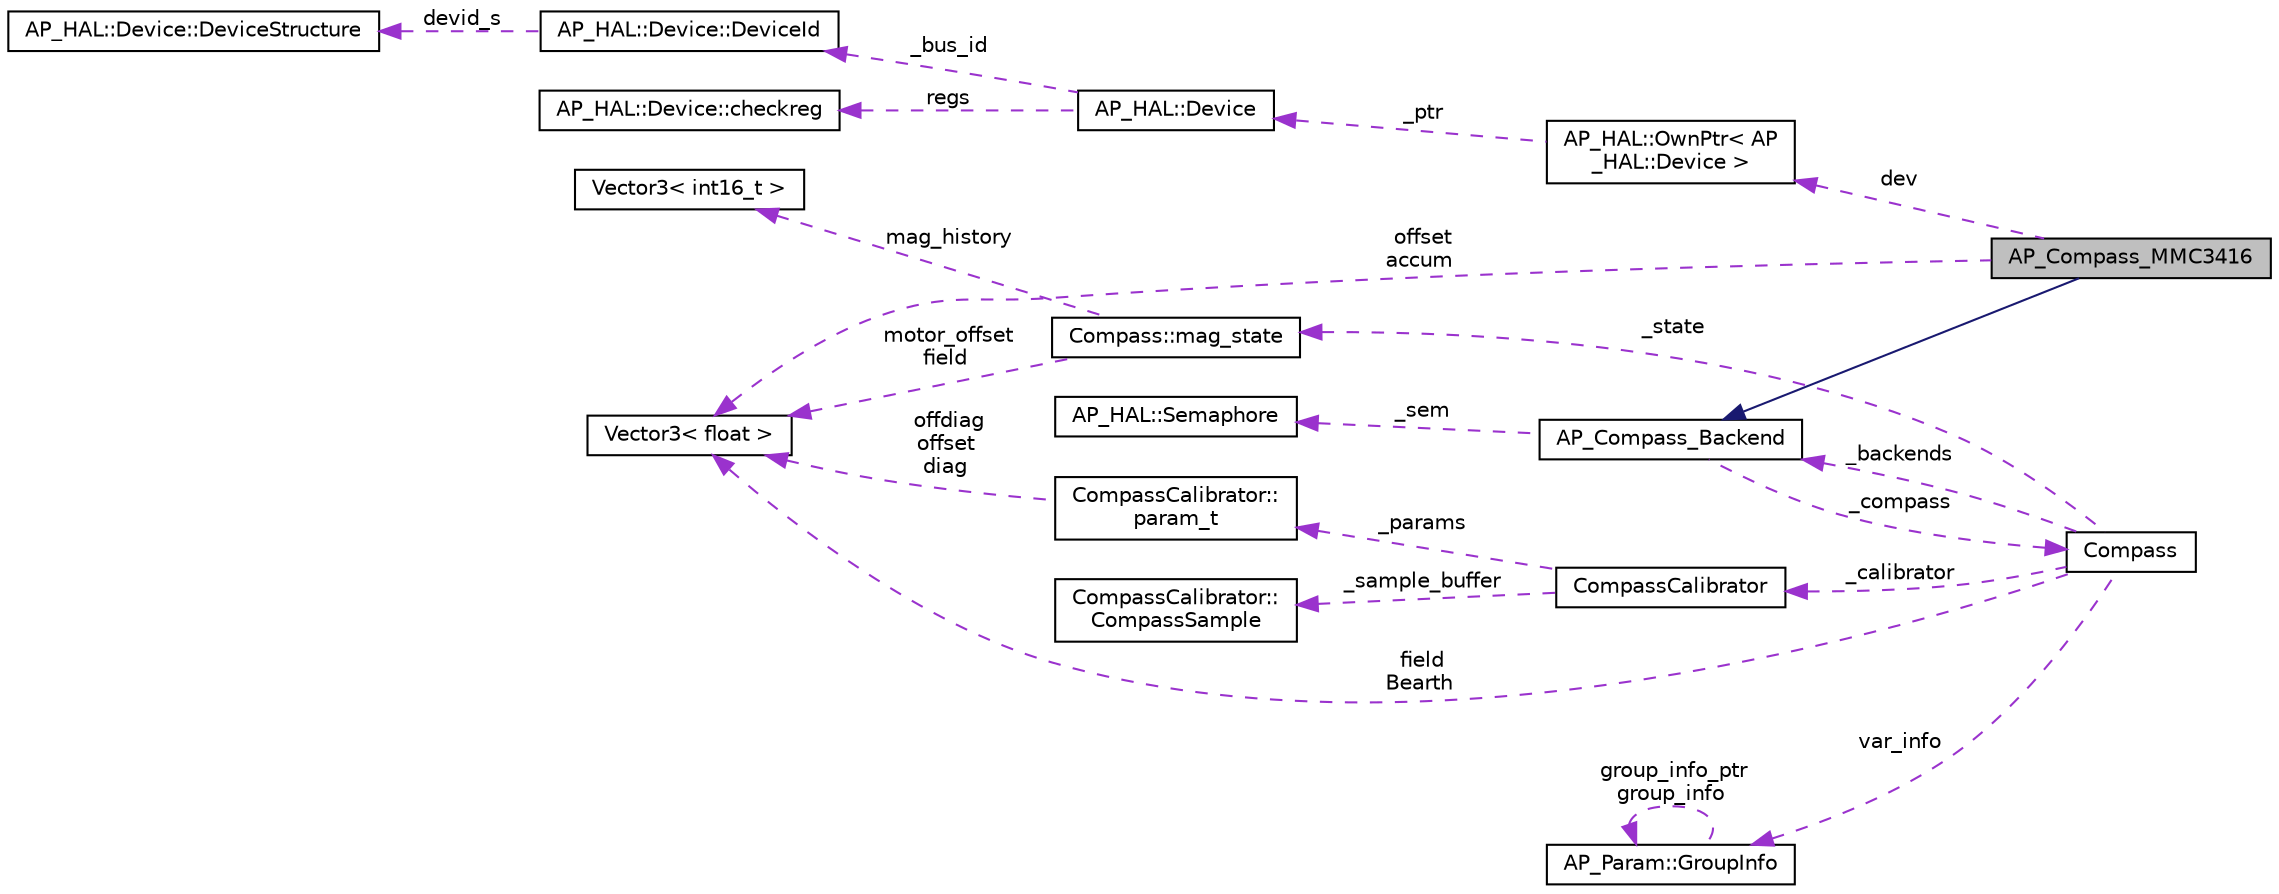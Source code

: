 digraph "AP_Compass_MMC3416"
{
 // INTERACTIVE_SVG=YES
  edge [fontname="Helvetica",fontsize="10",labelfontname="Helvetica",labelfontsize="10"];
  node [fontname="Helvetica",fontsize="10",shape=record];
  rankdir="LR";
  Node1 [label="AP_Compass_MMC3416",height=0.2,width=0.4,color="black", fillcolor="grey75", style="filled", fontcolor="black"];
  Node2 -> Node1 [dir="back",color="midnightblue",fontsize="10",style="solid",fontname="Helvetica"];
  Node2 [label="AP_Compass_Backend",height=0.2,width=0.4,color="black", fillcolor="white", style="filled",URL="$classAP__Compass__Backend.html"];
  Node3 -> Node2 [dir="back",color="darkorchid3",fontsize="10",style="dashed",label=" _sem" ,fontname="Helvetica"];
  Node3 [label="AP_HAL::Semaphore",height=0.2,width=0.4,color="black", fillcolor="white", style="filled",URL="$classAP__HAL_1_1Semaphore.html"];
  Node4 -> Node2 [dir="back",color="darkorchid3",fontsize="10",style="dashed",label=" _compass" ,fontname="Helvetica"];
  Node4 [label="Compass",height=0.2,width=0.4,color="black", fillcolor="white", style="filled",URL="$classCompass.html"];
  Node5 -> Node4 [dir="back",color="darkorchid3",fontsize="10",style="dashed",label=" var_info" ,fontname="Helvetica"];
  Node5 [label="AP_Param::GroupInfo",height=0.2,width=0.4,color="black", fillcolor="white", style="filled",URL="$structAP__Param_1_1GroupInfo.html"];
  Node5 -> Node5 [dir="back",color="darkorchid3",fontsize="10",style="dashed",label=" group_info_ptr\ngroup_info" ,fontname="Helvetica"];
  Node6 -> Node4 [dir="back",color="darkorchid3",fontsize="10",style="dashed",label=" field\nBearth" ,fontname="Helvetica"];
  Node6 [label="Vector3\< float \>",height=0.2,width=0.4,color="black", fillcolor="white", style="filled",URL="$classVector3.html"];
  Node7 -> Node4 [dir="back",color="darkorchid3",fontsize="10",style="dashed",label=" _calibrator" ,fontname="Helvetica"];
  Node7 [label="CompassCalibrator",height=0.2,width=0.4,color="black", fillcolor="white", style="filled",URL="$classCompassCalibrator.html"];
  Node8 -> Node7 [dir="back",color="darkorchid3",fontsize="10",style="dashed",label=" _params" ,fontname="Helvetica"];
  Node8 [label="CompassCalibrator::\lparam_t",height=0.2,width=0.4,color="black", fillcolor="white", style="filled",URL="$classCompassCalibrator_1_1param__t.html"];
  Node6 -> Node8 [dir="back",color="darkorchid3",fontsize="10",style="dashed",label=" offdiag\noffset\ndiag" ,fontname="Helvetica"];
  Node9 -> Node7 [dir="back",color="darkorchid3",fontsize="10",style="dashed",label=" _sample_buffer" ,fontname="Helvetica"];
  Node9 [label="CompassCalibrator::\lCompassSample",height=0.2,width=0.4,color="black", fillcolor="white", style="filled",URL="$classCompassCalibrator_1_1CompassSample.html"];
  Node2 -> Node4 [dir="back",color="darkorchid3",fontsize="10",style="dashed",label=" _backends" ,fontname="Helvetica"];
  Node10 -> Node4 [dir="back",color="darkorchid3",fontsize="10",style="dashed",label=" _state" ,fontname="Helvetica"];
  Node10 [label="Compass::mag_state",height=0.2,width=0.4,color="black", fillcolor="white", style="filled",URL="$structCompass_1_1mag__state.html"];
  Node6 -> Node10 [dir="back",color="darkorchid3",fontsize="10",style="dashed",label=" motor_offset\nfield" ,fontname="Helvetica"];
  Node11 -> Node10 [dir="back",color="darkorchid3",fontsize="10",style="dashed",label=" mag_history" ,fontname="Helvetica"];
  Node11 [label="Vector3\< int16_t \>",height=0.2,width=0.4,color="black", fillcolor="white", style="filled",URL="$classVector3.html"];
  Node6 -> Node1 [dir="back",color="darkorchid3",fontsize="10",style="dashed",label=" offset\naccum" ,fontname="Helvetica"];
  Node12 -> Node1 [dir="back",color="darkorchid3",fontsize="10",style="dashed",label=" dev" ,fontname="Helvetica"];
  Node12 [label="AP_HAL::OwnPtr\< AP\l_HAL::Device \>",height=0.2,width=0.4,color="black", fillcolor="white", style="filled",URL="$classAP__HAL_1_1OwnPtr.html"];
  Node13 -> Node12 [dir="back",color="darkorchid3",fontsize="10",style="dashed",label=" _ptr" ,fontname="Helvetica"];
  Node13 [label="AP_HAL::Device",height=0.2,width=0.4,color="black", fillcolor="white", style="filled",URL="$classAP__HAL_1_1Device.html"];
  Node14 -> Node13 [dir="back",color="darkorchid3",fontsize="10",style="dashed",label=" regs" ,fontname="Helvetica"];
  Node14 [label="AP_HAL::Device::checkreg",height=0.2,width=0.4,color="black", fillcolor="white", style="filled",URL="$structAP__HAL_1_1Device_1_1checkreg.html"];
  Node15 -> Node13 [dir="back",color="darkorchid3",fontsize="10",style="dashed",label=" _bus_id" ,fontname="Helvetica"];
  Node15 [label="AP_HAL::Device::DeviceId",height=0.2,width=0.4,color="black", fillcolor="white", style="filled",URL="$unionAP__HAL_1_1Device_1_1DeviceId.html"];
  Node16 -> Node15 [dir="back",color="darkorchid3",fontsize="10",style="dashed",label=" devid_s" ,fontname="Helvetica"];
  Node16 [label="AP_HAL::Device::DeviceStructure",height=0.2,width=0.4,color="black", fillcolor="white", style="filled",URL="$structAP__HAL_1_1Device_1_1DeviceStructure.html"];
}
